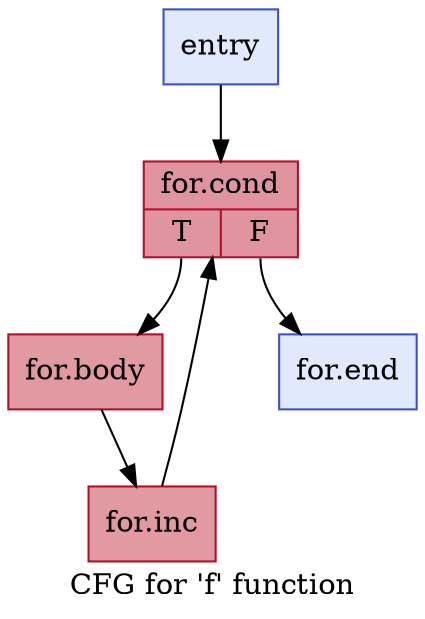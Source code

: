 digraph "CFG for 'f' function" {
	label="CFG for 'f' function";

	Node0x647af579b8e0 [shape=record,color="#3d50c3ff", style=filled, fillcolor="#b9d0f970",label="{entry}"];
	Node0x647af579b8e0 -> Node0x647af579b840;
	Node0x647af579b840 [shape=record,color="#b70d28ff", style=filled, fillcolor="#b70d2870",label="{for.cond|{<s0>T|<s1>F}}"];
	Node0x647af579b840:s0 -> Node0x647af579da90;
	Node0x647af579b840:s1 -> Node0x647af579db70;
	Node0x647af579da90 [shape=record,color="#b70d28ff", style=filled, fillcolor="#bb1b2c70",label="{for.body}"];
	Node0x647af579da90 -> Node0x647af579b7a0;
	Node0x647af579b7a0 [shape=record,color="#b70d28ff", style=filled, fillcolor="#bb1b2c70",label="{for.inc}"];
	Node0x647af579b7a0 -> Node0x647af579b840;
	Node0x647af579db70 [shape=record,color="#3d50c3ff", style=filled, fillcolor="#b9d0f970",label="{for.end}"];
}
